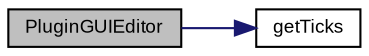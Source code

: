 digraph "PluginGUIEditor"
{
  bgcolor="transparent";
  edge [fontname="Arial",fontsize="9",labelfontname="Arial",labelfontsize="9"];
  node [fontname="Arial",fontsize="9",shape=record];
  rankdir="LR";
  Node1 [label="PluginGUIEditor",height=0.2,width=0.4,color="black", fillcolor="grey75", style="filled" fontcolor="black"];
  Node1 -> Node2 [color="midnightblue",fontsize="9",style="solid",fontname="Arial"];
  Node2 [label="getTicks",height=0.2,width=0.4,color="black",URL="$class_plugin_g_u_i_editor.html#a05dffb509478801c59747249f05dafe5"];
}
